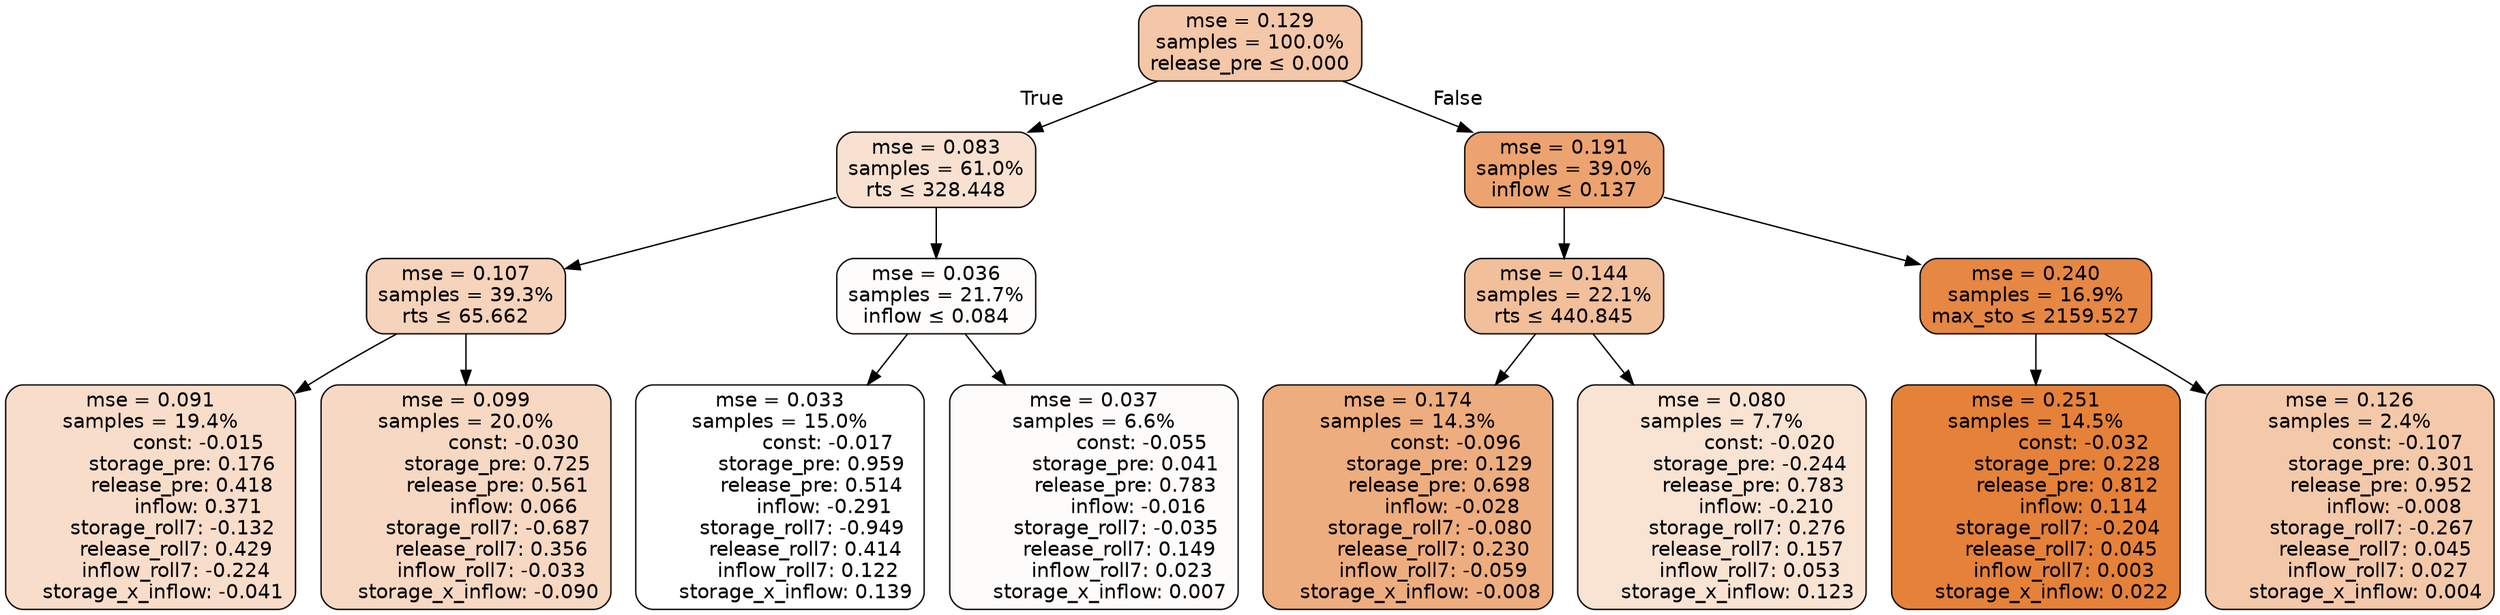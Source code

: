 digraph tree {
bgcolor="transparent"
node [shape=rectangle, style="filled, rounded", color="black", fontname=helvetica] ;
edge [fontname=helvetica] ;
	"0" [label="mse = 0.129
samples = 100.0%
release_pre &le; 0.000", fillcolor="#f3c7a8"]
	"1" [label="mse = 0.083
samples = 61.0%
rts &le; 328.448", fillcolor="#f9e1d1"]
	"2" [label="mse = 0.107
samples = 39.3%
rts &le; 65.662", fillcolor="#f6d3bb"]
	"3" [label="mse = 0.091
samples = 19.4%
               const: -0.015
          storage_pre: 0.176
          release_pre: 0.418
               inflow: 0.371
       storage_roll7: -0.132
        release_roll7: 0.429
        inflow_roll7: -0.224
    storage_x_inflow: -0.041", fillcolor="#f8ddca"]
	"4" [label="mse = 0.099
samples = 20.0%
               const: -0.030
          storage_pre: 0.725
          release_pre: 0.561
               inflow: 0.066
       storage_roll7: -0.687
        release_roll7: 0.356
        inflow_roll7: -0.033
    storage_x_inflow: -0.090", fillcolor="#f7d8c2"]
	"5" [label="mse = 0.036
samples = 21.7%
inflow &le; 0.084", fillcolor="#fefdfc"]
	"6" [label="mse = 0.033
samples = 15.0%
               const: -0.017
          storage_pre: 0.959
          release_pre: 0.514
              inflow: -0.291
       storage_roll7: -0.949
        release_roll7: 0.414
         inflow_roll7: 0.122
     storage_x_inflow: 0.139", fillcolor="#ffffff"]
	"7" [label="mse = 0.037
samples = 6.6%
               const: -0.055
          storage_pre: 0.041
          release_pre: 0.783
              inflow: -0.016
       storage_roll7: -0.035
        release_roll7: 0.149
         inflow_roll7: 0.023
     storage_x_inflow: 0.007", fillcolor="#fefcfb"]
	"8" [label="mse = 0.191
samples = 39.0%
inflow &le; 0.137", fillcolor="#eca36f"]
	"9" [label="mse = 0.144
samples = 22.1%
rts &le; 440.845", fillcolor="#f1bf9a"]
	"10" [label="mse = 0.174
samples = 14.3%
               const: -0.096
          storage_pre: 0.129
          release_pre: 0.698
              inflow: -0.028
       storage_roll7: -0.080
        release_roll7: 0.230
        inflow_roll7: -0.059
    storage_x_inflow: -0.008", fillcolor="#eead7e"]
	"11" [label="mse = 0.080
samples = 7.7%
               const: -0.020
         storage_pre: -0.244
          release_pre: 0.783
              inflow: -0.210
        storage_roll7: 0.276
        release_roll7: 0.157
         inflow_roll7: 0.053
     storage_x_inflow: 0.123", fillcolor="#f9e3d3"]
	"12" [label="mse = 0.240
samples = 16.9%
max_sto &le; 2159.527", fillcolor="#e68743"]
	"13" [label="mse = 0.251
samples = 14.5%
               const: -0.032
          storage_pre: 0.228
          release_pre: 0.812
               inflow: 0.114
       storage_roll7: -0.204
        release_roll7: 0.045
         inflow_roll7: 0.003
     storage_x_inflow: 0.022", fillcolor="#e58139"]
	"14" [label="mse = 0.126
samples = 2.4%
               const: -0.107
          storage_pre: 0.301
          release_pre: 0.952
              inflow: -0.008
       storage_roll7: -0.267
        release_roll7: 0.045
         inflow_roll7: 0.027
     storage_x_inflow: 0.004", fillcolor="#f3c9aa"]

	"0" -> "1" [labeldistance=2.5, labelangle=45, headlabel="True"]
	"1" -> "2"
	"2" -> "3"
	"2" -> "4"
	"1" -> "5"
	"5" -> "6"
	"5" -> "7"
	"0" -> "8" [labeldistance=2.5, labelangle=-45, headlabel="False"]
	"8" -> "9"
	"9" -> "10"
	"9" -> "11"
	"8" -> "12"
	"12" -> "13"
	"12" -> "14"
}